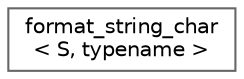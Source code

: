 digraph "类继承关系图"
{
 // LATEX_PDF_SIZE
  bgcolor="transparent";
  edge [fontname=Helvetica,fontsize=10,labelfontname=Helvetica,labelfontsize=10];
  node [fontname=Helvetica,fontsize=10,shape=box,height=0.2,width=0.4];
  rankdir="LR";
  Node0 [id="Node000000",label="format_string_char\l\< S, typename \>",height=0.2,width=0.4,color="grey40", fillcolor="white", style="filled",URL="$structdetail_1_1format__string__char.html",tooltip=" "];
}
